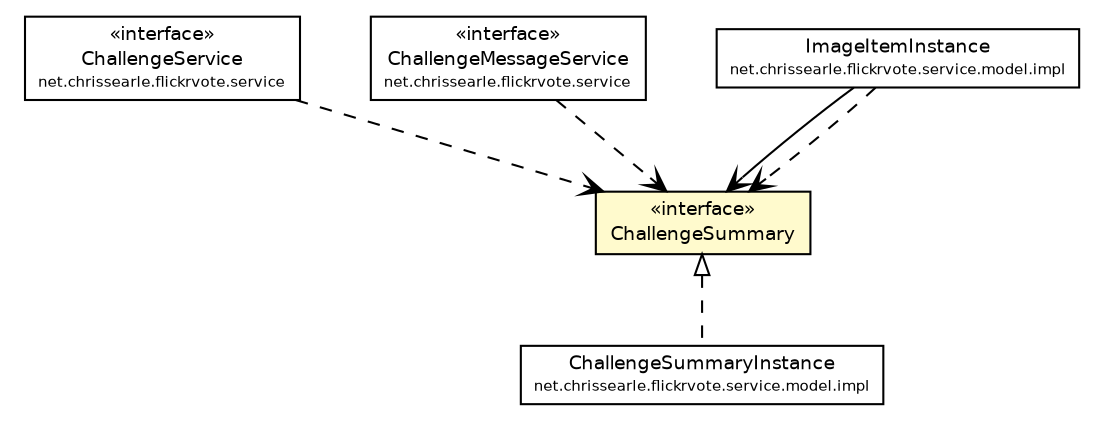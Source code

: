#!/usr/local/bin/dot
#
# Class diagram 
# Generated by UmlGraph version 4.6 (http://www.spinellis.gr/sw/umlgraph)
#

digraph G {
	edge [fontname="Helvetica",fontsize=10,labelfontname="Helvetica",labelfontsize=10];
	node [fontname="Helvetica",fontsize=10,shape=plaintext];
	// net.chrissearle.flickrvote.service.ChallengeService
	c243 [label=<<table border="0" cellborder="1" cellspacing="0" cellpadding="2" port="p" href="../ChallengeService.html">
		<tr><td><table border="0" cellspacing="0" cellpadding="1">
			<tr><td> &laquo;interface&raquo; </td></tr>
			<tr><td> ChallengeService </td></tr>
			<tr><td><font point-size="7.0"> net.chrissearle.flickrvote.service </font></td></tr>
		</table></td></tr>
		</table>>, fontname="Helvetica", fontcolor="black", fontsize=9.0];
	// net.chrissearle.flickrvote.service.ChallengeMessageService
	c244 [label=<<table border="0" cellborder="1" cellspacing="0" cellpadding="2" port="p" href="../ChallengeMessageService.html">
		<tr><td><table border="0" cellspacing="0" cellpadding="1">
			<tr><td> &laquo;interface&raquo; </td></tr>
			<tr><td> ChallengeMessageService </td></tr>
			<tr><td><font point-size="7.0"> net.chrissearle.flickrvote.service </font></td></tr>
		</table></td></tr>
		</table>>, fontname="Helvetica", fontcolor="black", fontsize=9.0];
	// net.chrissearle.flickrvote.service.model.ChallengeSummary
	c248 [label=<<table border="0" cellborder="1" cellspacing="0" cellpadding="2" port="p" bgcolor="lemonChiffon" href="./ChallengeSummary.html">
		<tr><td><table border="0" cellspacing="0" cellpadding="1">
			<tr><td> &laquo;interface&raquo; </td></tr>
			<tr><td> ChallengeSummary </td></tr>
		</table></td></tr>
		</table>>, fontname="Helvetica", fontcolor="black", fontsize=9.0];
	// net.chrissearle.flickrvote.service.model.impl.ImageItemInstance
	c251 [label=<<table border="0" cellborder="1" cellspacing="0" cellpadding="2" port="p" href="./impl/ImageItemInstance.html">
		<tr><td><table border="0" cellspacing="0" cellpadding="1">
			<tr><td> ImageItemInstance </td></tr>
			<tr><td><font point-size="7.0"> net.chrissearle.flickrvote.service.model.impl </font></td></tr>
		</table></td></tr>
		</table>>, fontname="Helvetica", fontcolor="black", fontsize=9.0];
	// net.chrissearle.flickrvote.service.model.impl.ChallengeSummaryInstance
	c252 [label=<<table border="0" cellborder="1" cellspacing="0" cellpadding="2" port="p" href="./impl/ChallengeSummaryInstance.html">
		<tr><td><table border="0" cellspacing="0" cellpadding="1">
			<tr><td> ChallengeSummaryInstance </td></tr>
			<tr><td><font point-size="7.0"> net.chrissearle.flickrvote.service.model.impl </font></td></tr>
		</table></td></tr>
		</table>>, fontname="Helvetica", fontcolor="black", fontsize=9.0];
	//net.chrissearle.flickrvote.service.model.impl.ChallengeSummaryInstance implements net.chrissearle.flickrvote.service.model.ChallengeSummary
	c248:p -> c252:p [dir=back,arrowtail=empty,style=dashed];
	// net.chrissearle.flickrvote.service.model.impl.ImageItemInstance NAVASSOC net.chrissearle.flickrvote.service.model.ChallengeSummary
	c251:p -> c248:p [taillabel="", label="", headlabel="", fontname="Helvetica", fontcolor="black", fontsize=10.0, color="black", arrowhead=open];
	// net.chrissearle.flickrvote.service.ChallengeService DEPEND net.chrissearle.flickrvote.service.model.ChallengeSummary
	c243:p -> c248:p [taillabel="", label="", headlabel="", fontname="Helvetica", fontcolor="black", fontsize=10.0, color="black", arrowhead=open, style=dashed];
	// net.chrissearle.flickrvote.service.ChallengeMessageService DEPEND net.chrissearle.flickrvote.service.model.ChallengeSummary
	c244:p -> c248:p [taillabel="", label="", headlabel="", fontname="Helvetica", fontcolor="black", fontsize=10.0, color="black", arrowhead=open, style=dashed];
	// net.chrissearle.flickrvote.service.model.impl.ImageItemInstance DEPEND net.chrissearle.flickrvote.service.model.ChallengeSummary
	c251:p -> c248:p [taillabel="", label="", headlabel="", fontname="Helvetica", fontcolor="black", fontsize=10.0, color="black", arrowhead=open, style=dashed];
}

